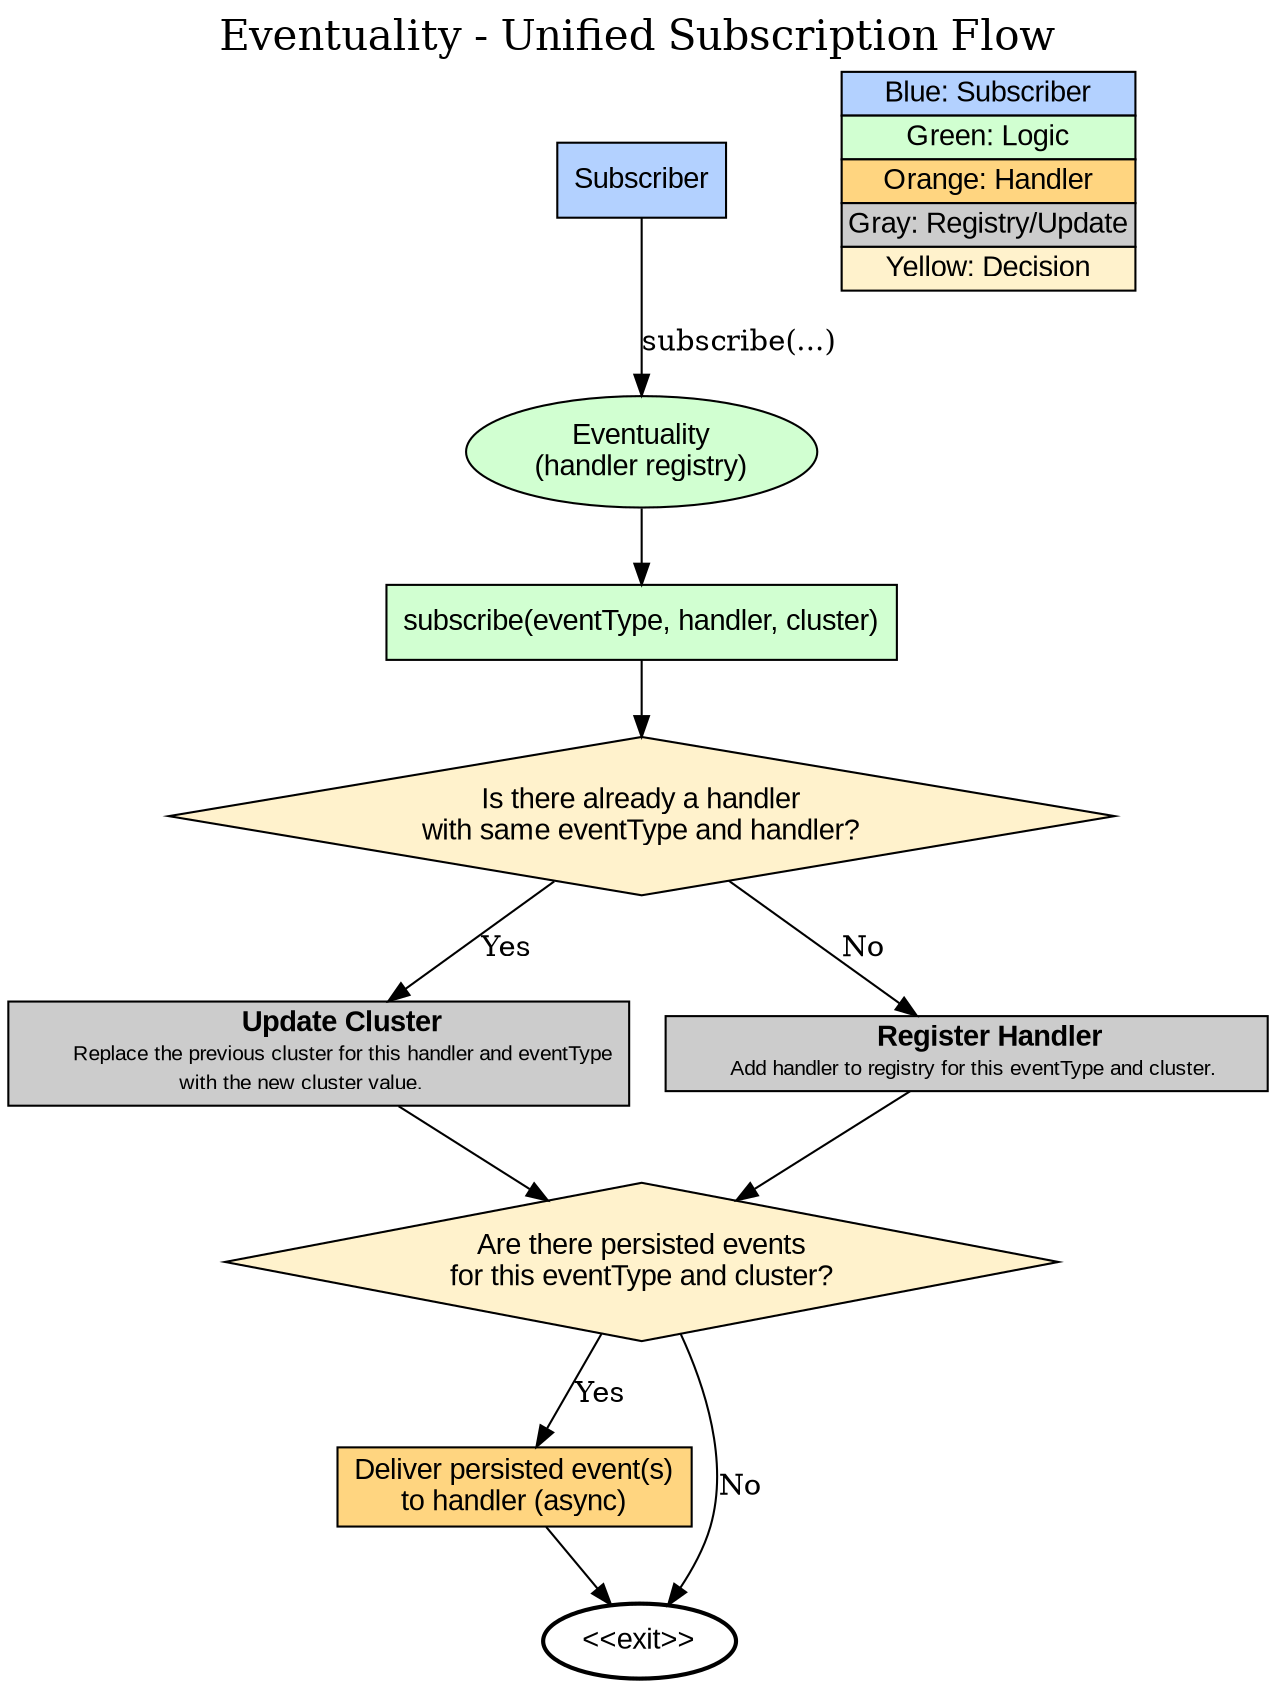 // Eventuality - Unified Subscription Flow (Normal & Duplicate Handler)
digraph unified_subscription_flow {
    label="Eventuality - Unified Subscription Flow"
    labelloc=top
    fontsize=20
    rankdir=TB
    node [style=filled, fontname=Arial, shape=box]

    Subscriber [label="Subscriber", fillcolor="#B3D1FF"]
    Eventuality [label="Eventuality\n(handler registry)", fillcolor="#D1FFD1", shape=ellipse]
    StartSubscription [label="subscribe(eventType, handler, cluster)", fillcolor="#D1FFD1"]

    // Check for existing handler for this eventType and handler
    CheckDuplicate [label="Is there already a handler\nwith same eventType and handler?", shape=diamond, fillcolor="#FFF2CC"]

    // If YES, update cluster
    UpdateCluster [label=<
      <B>Update Cluster</B><br/>
      <FONT POINT-SIZE="10">Replace the previous cluster for this handler and eventType<br/>with the new cluster value.</FONT>
    >, shape=box, fillcolor="#CCCCCC"]

    // If NO, register new handler
    RegisterHandler [label=<
      <B>Register Handler</B><br/>
      <FONT POINT-SIZE="10">Add handler to registry for this eventType and cluster.</FONT>
    >, shape=box, fillcolor="#CCCCCC"]

    // Check for persisted events
    CheckPersisted [label="Are there persisted events\nfor this eventType and cluster?", shape=diamond, fillcolor="#FFF2CC"]
    DeliverPersisted [label="Deliver persisted event(s)\nto handler (async)", fillcolor="#FFD580"]
    Exit [label="<<exit>>", shape=oval, fillcolor="#FFFFFF", style="bold"]

    // Main flow
    Subscriber -> Eventuality [label="subscribe(...)"]
    Eventuality -> StartSubscription
    StartSubscription -> CheckDuplicate

    // If handler exists, update cluster
    CheckDuplicate -> UpdateCluster [label="Yes"]
    UpdateCluster -> CheckPersisted

    // If handler does not exist, register new
    CheckDuplicate -> RegisterHandler [label="No"]
    RegisterHandler -> CheckPersisted

    // Persisted event logic
    CheckPersisted -> DeliverPersisted [label="Yes"]
    DeliverPersisted -> Exit
    CheckPersisted -> Exit [label="No"]

    // Compact vertical legend aligned to the top right
    spacer [label="", shape=box, width=0.01, height=0.01, style=invis]
    legend [shape=none, margin=0, label=<
        <TABLE BORDER="0" CELLBORDER="1" CELLSPACING="0" CELLPADDING="2">
            <TR><TD BGCOLOR="#B3D1FF">Blue: Subscriber</TD></TR>
            <TR><TD BGCOLOR="#D1FFD1">Green: Logic</TD></TR>
            <TR><TD BGCOLOR="#FFD580">Orange: Handler</TD></TR>
            <TR><TD BGCOLOR="#CCCCCC">Gray: Registry/Update</TD></TR>
            <TR><TD BGCOLOR="#FFF2CC">Yellow: Decision</TD></TR>
        </TABLE>
    >]

    // Place legend at the top right, separated by spacer
    {rank=min; spacer -> legend [style=invis];}
}// Reference: 3.1.8, 3.3.3, 1.3 (Definitions)
digraph detailed_subscription_flow {
    label="Eventuality - Event Subscription Data Flow"
    labelloc=top
    fontsize=20
    rankdir=TB
    node [style=filled, fontname=Arial, shape=box]

    Subscriber [label="Subscriber", fillcolor="#B3D1FF"]
    Eventuality [label="Eventuality\n(handler registry)", fillcolor="#D1FFD1", shape=ellipse]
    HandlerRegistration [label="Register handler:\n(eventType, cluster, callback)", fillcolor="#FFD580"]
    PersistedEventsCheck [label="Are there persisted events\nfor this eventType and cluster?", shape=diamond, fillcolor="#FFF2CC"]
    PersistedEvents [label="Persisted Events", fillcolor="#CCCCCC"]
    DeliverPersisted [label="Deliver persisted event(s)\nto handler", fillcolor="#FFD580"]
    Exit [label="<<exit>>", shape=oval, fillcolor="#FFFFFF", style="bold"]

    // Main flow
    Subscriber -> Eventuality [label="subscribe(eventType, handler, cluster) [3.3.3]"]
    Eventuality -> HandlerRegistration [label="Register handler"]
    HandlerRegistration -> PersistedEventsCheck

    // If there are persisted events, deliver them
    PersistedEventsCheck -> PersistedEvents [label="Yes"]
    PersistedEvents -> DeliverPersisted [label="Get matching events"]
    DeliverPersisted -> Exit

    // If not, finish
    PersistedEventsCheck -> Exit [label="No"]

    // Compact vertical legend aligned to the top right
    spacer [label="", shape=box, width=0.01, height=0.01, style=invis]
    legend [shape=none, margin=0, label=<
        <TABLE BORDER="0" CELLBORDER="1" CELLSPACING="0" CELLPADDING="2">
            <TR><TD BGCOLOR="#B3D1FF">Blue: Subscriber</TD></TR>
            <TR><TD BGCOLOR="#D1FFD1">Green: Logic</TD></TR>
            <TR><TD BGCOLOR="#FFD580">Orange: Handler</TD></TR>
            <TR><TD BGCOLOR="#CCCCCC">Gray: Persistence</TD></TR>
            <TR><TD BGCOLOR="#FFF2CC">Yellow: Decision</TD></TR>
        </TABLE>
    >]

    // Place legend at the top right, separated by spacer
    {rank=min; spacer -> legend [style=invis];}
}
